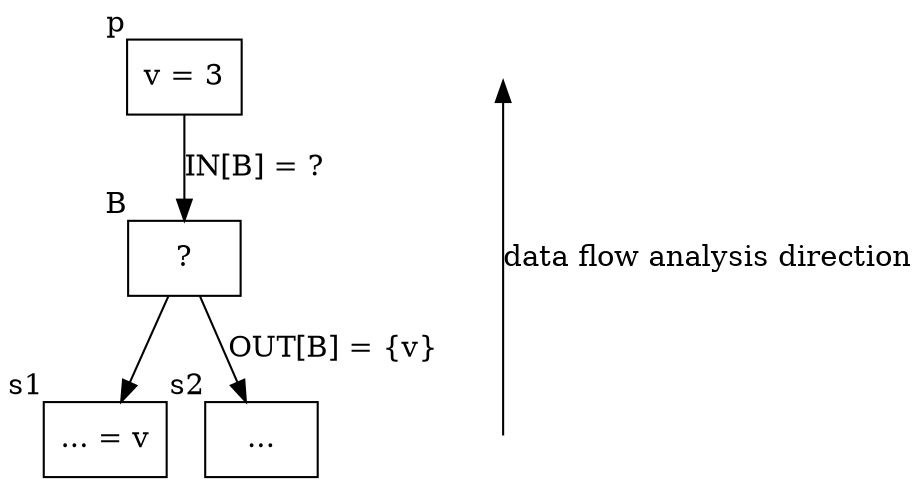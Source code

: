 digraph {
	splines = false
	node[shape = box]
	p[label = "v = 3", xlabel = "p"]
	B[label = " ? ", xlabel = "B"]
	s1[label = "... = v", xlabel = "s1"]
	s2[label = "...", xlabel = "s2"]
		
	p -> B[label = "IN[B] = ?"]
	B -> s2[label = "OUT[B] = {v}"]
	B -> s1
	
	{rank = same; data_flow_direction_start_point; s1; s2}
	{rank= same; data_flow_direction_end_point; p}
	data_flow_direction_start_point[shape = point, style = "invis"]
	data_flow_direction_end_point[shape = point, style = "invis"]
	data_flow_direction_start_point -> data_flow_direction_end_point[label="data flow analysis direction"]
}

